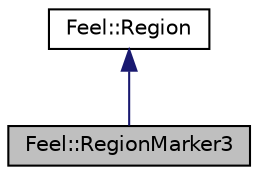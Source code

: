 digraph "Feel::RegionMarker3"
{
 // LATEX_PDF_SIZE
  edge [fontname="Helvetica",fontsize="10",labelfontname="Helvetica",labelfontsize="10"];
  node [fontname="Helvetica",fontsize="10",shape=record];
  Node1 [label="Feel::RegionMarker3",height=0.2,width=0.4,color="black", fillcolor="grey75", style="filled", fontcolor="black",tooltip="class for RegionMarker3"];
  Node2 -> Node1 [dir="back",color="midnightblue",fontsize="10",style="solid",fontname="Helvetica"];
  Node2 [label="Feel::Region",height=0.2,width=0.4,color="black", fillcolor="white", style="filled",URL="$structFeel_1_1Region.html",tooltip=" "];
}
